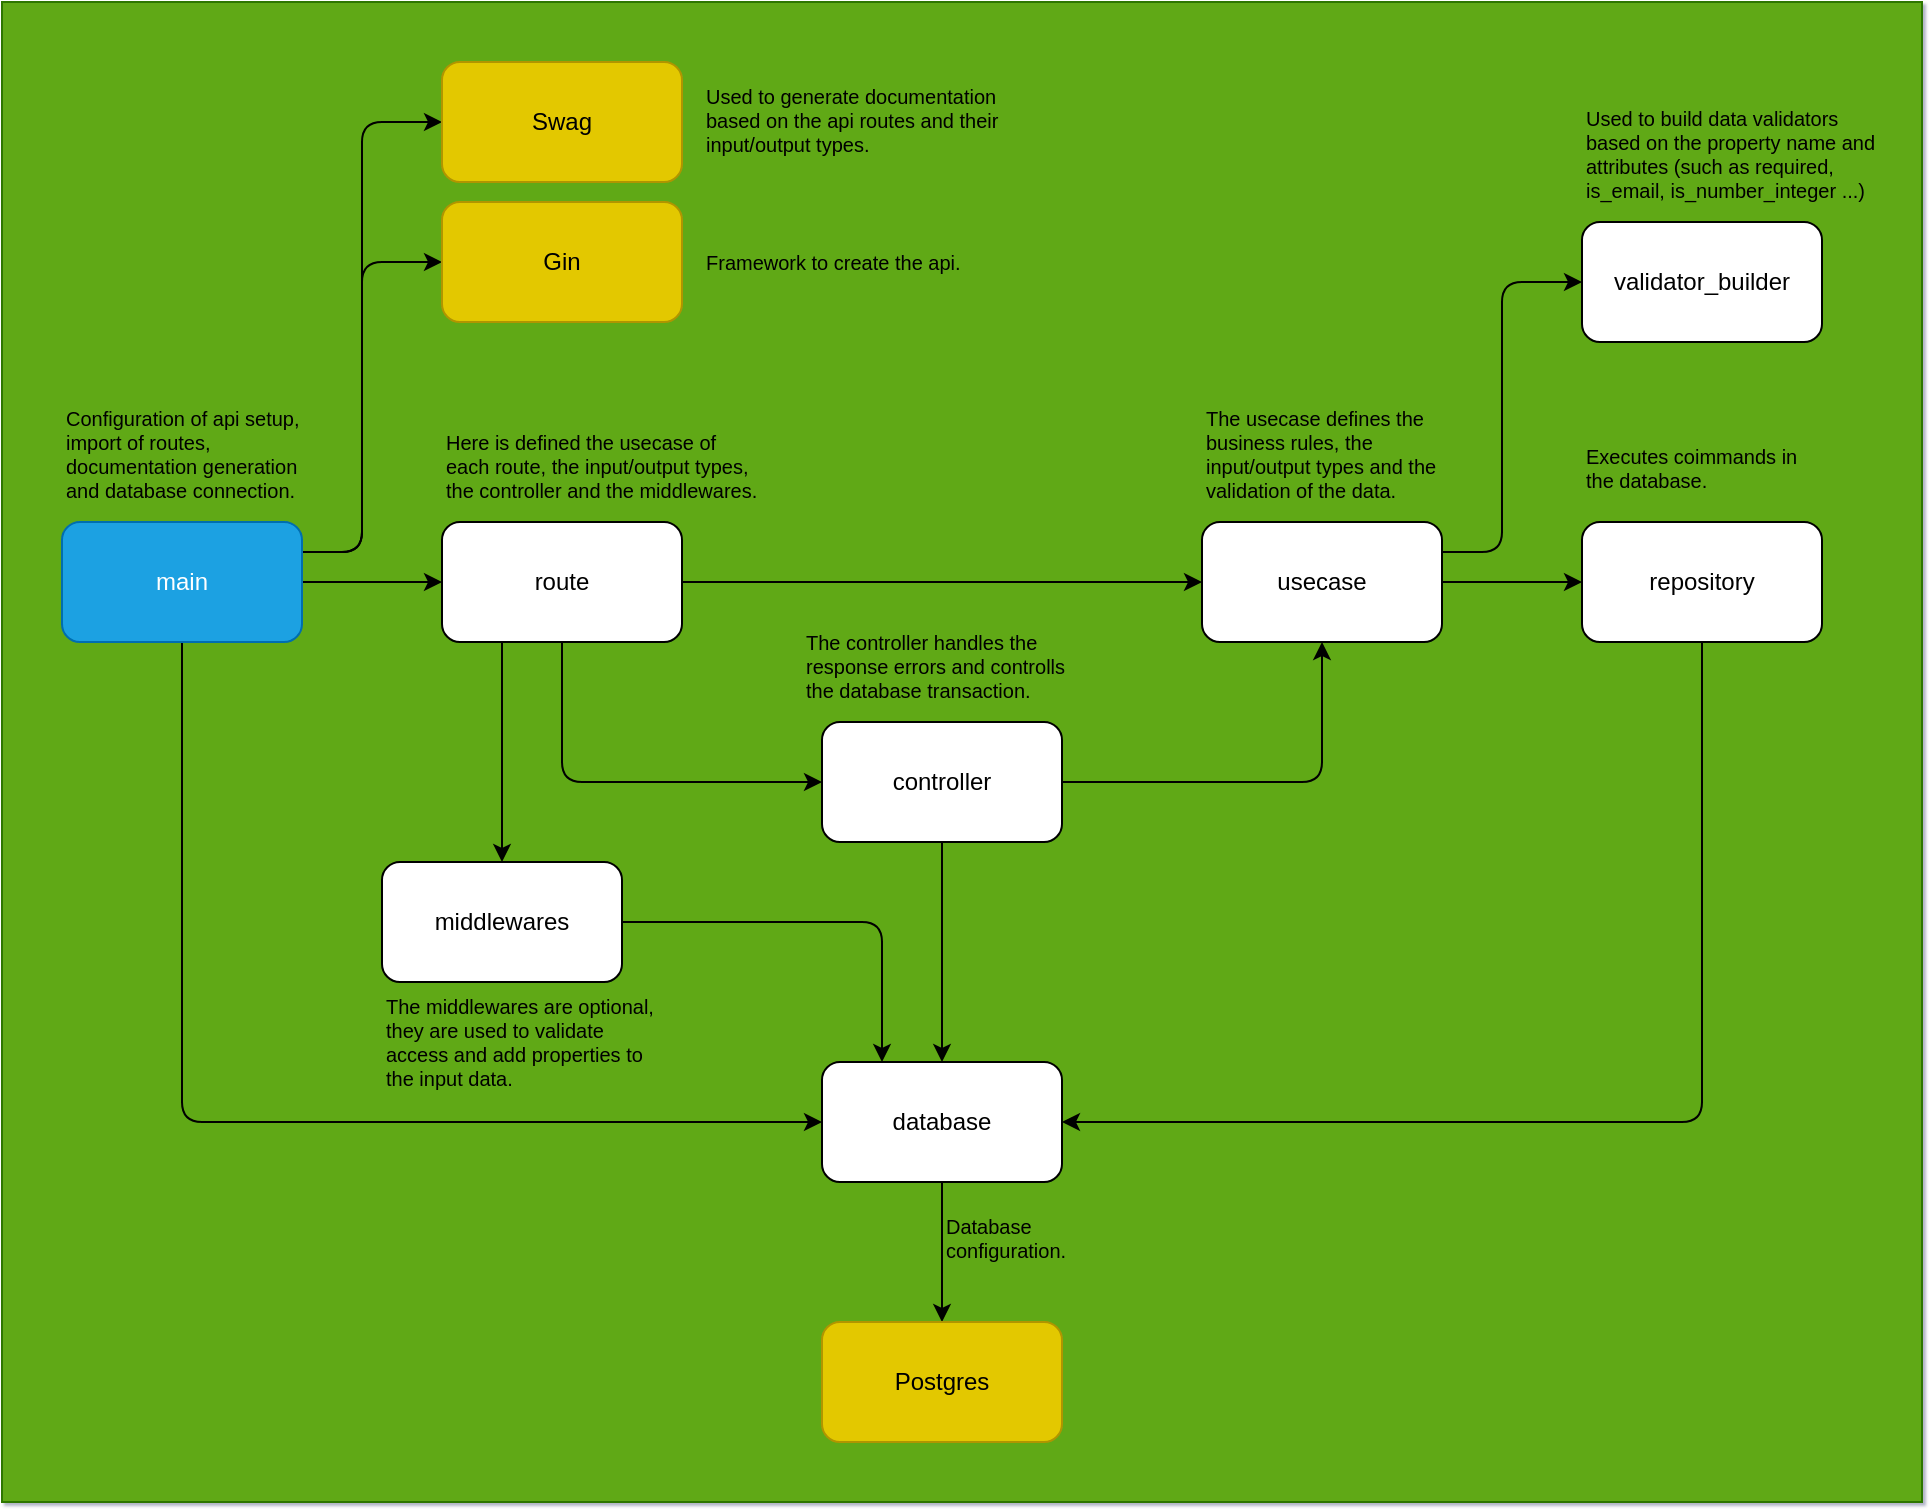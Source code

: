 <mxfile>
    <diagram id="NhXaRMXj1eDPwWQANDPo" name="Page-1">
        <mxGraphModel dx="1868" dy="1012" grid="1" gridSize="10" guides="1" tooltips="1" connect="1" arrows="1" fold="1" page="0" pageScale="1" pageWidth="850" pageHeight="1100" background="none" math="0" shadow="1" adaptiveColors="simple">
            <root>
                <mxCell id="0"/>
                <mxCell id="1" parent="0"/>
                <mxCell id="2" value="" style="rounded=0;whiteSpace=wrap;html=1;fillColor=#60a917;fontColor=#ffffff;strokeColor=#2D7600;" parent="1" vertex="1">
                    <mxGeometry x="-20" y="110" width="960" height="750" as="geometry"/>
                </mxCell>
                <mxCell id="5" style="edgeStyle=none;html=1;exitX=1;exitY=0.5;exitDx=0;exitDy=0;" parent="1" source="3" target="4" edge="1">
                    <mxGeometry relative="1" as="geometry"/>
                </mxCell>
                <mxCell id="15" style="edgeStyle=none;html=1;exitX=0.5;exitY=1;exitDx=0;exitDy=0;entryX=0;entryY=0.5;entryDx=0;entryDy=0;" parent="1" source="3" target="6" edge="1">
                    <mxGeometry relative="1" as="geometry">
                        <Array as="points">
                            <mxPoint x="70" y="670"/>
                        </Array>
                    </mxGeometry>
                </mxCell>
                <mxCell id="21" style="edgeStyle=none;html=1;exitX=1;exitY=0.25;exitDx=0;exitDy=0;entryX=0;entryY=0.5;entryDx=0;entryDy=0;" parent="1" source="3" target="22" edge="1">
                    <mxGeometry relative="1" as="geometry">
                        <Array as="points">
                            <mxPoint x="160" y="385"/>
                            <mxPoint x="160" y="240"/>
                        </Array>
                    </mxGeometry>
                </mxCell>
                <mxCell id="23" style="edgeStyle=none;html=1;exitX=1;exitY=0.25;exitDx=0;exitDy=0;entryX=0;entryY=0.5;entryDx=0;entryDy=0;" parent="1" source="3" target="19" edge="1">
                    <mxGeometry relative="1" as="geometry">
                        <Array as="points">
                            <mxPoint x="160" y="385"/>
                            <mxPoint x="160" y="170"/>
                        </Array>
                    </mxGeometry>
                </mxCell>
                <mxCell id="3" value="main" style="rounded=1;whiteSpace=wrap;html=1;fillColor=#1ba1e2;fontColor=#ffffff;strokeColor=#006EAF;" parent="1" vertex="1">
                    <mxGeometry x="10" y="370" width="120" height="60" as="geometry"/>
                </mxCell>
                <mxCell id="8" style="edgeStyle=none;html=1;exitX=0.5;exitY=1;exitDx=0;exitDy=0;entryX=0;entryY=0.5;entryDx=0;entryDy=0;" parent="1" source="4" target="7" edge="1">
                    <mxGeometry relative="1" as="geometry">
                        <Array as="points">
                            <mxPoint x="260" y="500"/>
                        </Array>
                    </mxGeometry>
                </mxCell>
                <mxCell id="29" style="edgeStyle=none;html=1;exitX=1;exitY=0.5;exitDx=0;exitDy=0;entryX=0;entryY=0.5;entryDx=0;entryDy=0;" parent="1" source="4" target="9" edge="1">
                    <mxGeometry relative="1" as="geometry"/>
                </mxCell>
                <mxCell id="32" style="edgeStyle=none;html=1;exitX=0.25;exitY=1;exitDx=0;exitDy=0;entryX=0.5;entryY=0;entryDx=0;entryDy=0;" parent="1" source="4" target="30" edge="1">
                    <mxGeometry relative="1" as="geometry"/>
                </mxCell>
                <mxCell id="4" value="route" style="rounded=1;whiteSpace=wrap;html=1;" parent="1" vertex="1">
                    <mxGeometry x="200" y="370" width="120" height="60" as="geometry"/>
                </mxCell>
                <mxCell id="43" style="edgeStyle=none;html=1;exitX=0.5;exitY=1;exitDx=0;exitDy=0;" edge="1" parent="1" source="6" target="42">
                    <mxGeometry relative="1" as="geometry"/>
                </mxCell>
                <mxCell id="6" value="database" style="rounded=1;whiteSpace=wrap;html=1;" parent="1" vertex="1">
                    <mxGeometry x="390" y="640" width="120" height="60" as="geometry"/>
                </mxCell>
                <mxCell id="10" style="edgeStyle=none;html=1;exitX=1;exitY=0.5;exitDx=0;exitDy=0;entryX=0.5;entryY=1;entryDx=0;entryDy=0;" parent="1" source="7" target="9" edge="1">
                    <mxGeometry relative="1" as="geometry">
                        <Array as="points">
                            <mxPoint x="640" y="500"/>
                        </Array>
                    </mxGeometry>
                </mxCell>
                <mxCell id="14" style="edgeStyle=none;html=1;exitX=0.5;exitY=1;exitDx=0;exitDy=0;entryX=0.5;entryY=0;entryDx=0;entryDy=0;" parent="1" source="7" target="6" edge="1">
                    <mxGeometry relative="1" as="geometry"/>
                </mxCell>
                <mxCell id="7" value="controller" style="rounded=1;whiteSpace=wrap;html=1;" parent="1" vertex="1">
                    <mxGeometry x="390" y="470" width="120" height="60" as="geometry"/>
                </mxCell>
                <mxCell id="12" style="edgeStyle=none;html=1;exitX=1;exitY=0.5;exitDx=0;exitDy=0;entryX=0;entryY=0.5;entryDx=0;entryDy=0;" parent="1" source="9" target="11" edge="1">
                    <mxGeometry relative="1" as="geometry"/>
                </mxCell>
                <mxCell id="38" style="edgeStyle=none;html=1;exitX=1;exitY=0.25;exitDx=0;exitDy=0;entryX=0;entryY=0.5;entryDx=0;entryDy=0;" edge="1" parent="1" source="9" target="37">
                    <mxGeometry relative="1" as="geometry">
                        <Array as="points">
                            <mxPoint x="730" y="385"/>
                            <mxPoint x="730" y="250"/>
                        </Array>
                    </mxGeometry>
                </mxCell>
                <mxCell id="9" value="usecase" style="rounded=1;whiteSpace=wrap;html=1;" parent="1" vertex="1">
                    <mxGeometry x="580" y="370" width="120" height="60" as="geometry"/>
                </mxCell>
                <mxCell id="13" style="edgeStyle=none;html=1;exitX=0.5;exitY=1;exitDx=0;exitDy=0;entryX=1;entryY=0.5;entryDx=0;entryDy=0;" parent="1" source="11" target="6" edge="1">
                    <mxGeometry relative="1" as="geometry">
                        <Array as="points">
                            <mxPoint x="830" y="670"/>
                        </Array>
                    </mxGeometry>
                </mxCell>
                <mxCell id="11" value="repository" style="rounded=1;whiteSpace=wrap;html=1;" parent="1" vertex="1">
                    <mxGeometry x="770" y="370" width="120" height="60" as="geometry"/>
                </mxCell>
                <mxCell id="19" value="Swag" style="rounded=1;whiteSpace=wrap;html=1;fillColor=#e3c800;fontColor=#000000;strokeColor=#B09500;" parent="1" vertex="1">
                    <mxGeometry x="200" y="140" width="120" height="60" as="geometry"/>
                </mxCell>
                <mxCell id="22" value="Gin" style="rounded=1;whiteSpace=wrap;html=1;fillColor=#e3c800;fontColor=#000000;strokeColor=#B09500;" parent="1" vertex="1">
                    <mxGeometry x="200" y="210" width="120" height="60" as="geometry"/>
                </mxCell>
                <mxCell id="24" value="&lt;h1 style=&quot;margin-top: 0px;&quot;&gt;&lt;span style=&quot;background-color: transparent; font-weight: normal;&quot;&gt;Configuration of api setup, import of routes, documentation generation and database connection.&lt;/span&gt;&lt;/h1&gt;" style="text;html=1;whiteSpace=wrap;overflow=hidden;rounded=0;verticalAlign=bottom;fontSize=5;" parent="1" vertex="1">
                    <mxGeometry x="10" y="300" width="120" height="70" as="geometry"/>
                </mxCell>
                <mxCell id="25" value="&lt;h1 style=&quot;margin-top: 0px;&quot;&gt;&lt;span style=&quot;font-weight: 400;&quot;&gt;Used to generate documentation based on the api routes and their input/output types.&lt;/span&gt;&lt;/h1&gt;" style="text;html=1;whiteSpace=wrap;overflow=hidden;rounded=0;verticalAlign=top;fontSize=5;" parent="1" vertex="1">
                    <mxGeometry x="330" y="145" width="170" height="50" as="geometry"/>
                </mxCell>
                <mxCell id="26" value="&lt;h1 style=&quot;margin-top: 0px;&quot;&gt;&lt;span style=&quot;font-weight: 400;&quot;&gt;Framework to create the api.&lt;/span&gt;&lt;/h1&gt;" style="text;html=1;whiteSpace=wrap;overflow=hidden;rounded=0;verticalAlign=top;fontSize=5;" parent="1" vertex="1">
                    <mxGeometry x="330" y="227.5" width="170" height="25" as="geometry"/>
                </mxCell>
                <mxCell id="27" value="&lt;h1 style=&quot;margin-top: 0px;&quot;&gt;&lt;span style=&quot;font-weight: 400;&quot;&gt;Here is defined the usecase of each route, the input/output types, the controller and the middlewares.&lt;/span&gt;&lt;/h1&gt;" style="text;html=1;whiteSpace=wrap;overflow=hidden;rounded=0;verticalAlign=bottom;fontSize=5;" parent="1" vertex="1">
                    <mxGeometry x="200" y="290" width="160" height="80" as="geometry"/>
                </mxCell>
                <mxCell id="28" value="&lt;h1 style=&quot;margin-top: 0px;&quot;&gt;&lt;span style=&quot;font-weight: 400;&quot;&gt;The controller handles the response errors and controlls the database transaction.&lt;/span&gt;&lt;/h1&gt;" style="text;html=1;whiteSpace=wrap;overflow=hidden;rounded=0;verticalAlign=bottom;fontSize=5;" parent="1" vertex="1">
                    <mxGeometry x="380" y="400" width="140" height="70" as="geometry"/>
                </mxCell>
                <mxCell id="31" style="edgeStyle=none;html=1;exitX=1;exitY=0.5;exitDx=0;exitDy=0;entryX=0.25;entryY=0;entryDx=0;entryDy=0;" parent="1" source="30" target="6" edge="1">
                    <mxGeometry relative="1" as="geometry">
                        <Array as="points">
                            <mxPoint x="420" y="570"/>
                        </Array>
                    </mxGeometry>
                </mxCell>
                <mxCell id="30" value="middlewares" style="rounded=1;whiteSpace=wrap;html=1;" parent="1" vertex="1">
                    <mxGeometry x="170" y="540" width="120" height="60" as="geometry"/>
                </mxCell>
                <mxCell id="34" value="&lt;h1 style=&quot;margin-top: 0px;&quot;&gt;&lt;span style=&quot;font-weight: 400;&quot;&gt;The middlewares are optional, they are used to validate access and add properties to the input data.&lt;/span&gt;&lt;/h1&gt;" style="text;html=1;whiteSpace=wrap;overflow=hidden;rounded=0;verticalAlign=top;fontSize=5;" parent="1" vertex="1">
                    <mxGeometry x="170" y="600" width="140" height="70" as="geometry"/>
                </mxCell>
                <mxCell id="35" value="&lt;h1 style=&quot;margin-top: 0px;&quot;&gt;&lt;span style=&quot;font-weight: 400;&quot;&gt;The usecase defines the business rules, the input/output types and the validation of the data.&lt;/span&gt;&lt;/h1&gt;" style="text;html=1;whiteSpace=wrap;overflow=hidden;rounded=0;verticalAlign=bottom;fontSize=5;" parent="1" vertex="1">
                    <mxGeometry x="580" y="300" width="120" height="70" as="geometry"/>
                </mxCell>
                <mxCell id="36" value="&lt;h1 style=&quot;margin-top: 0px;&quot;&gt;&lt;span style=&quot;font-weight: 400;&quot;&gt;Executes coimmands in the database.&lt;/span&gt;&lt;/h1&gt;" style="text;html=1;whiteSpace=wrap;overflow=hidden;rounded=0;verticalAlign=bottom;fontSize=5;" parent="1" vertex="1">
                    <mxGeometry x="770" y="295" width="120" height="70" as="geometry"/>
                </mxCell>
                <mxCell id="37" value="validator_builder" style="rounded=1;whiteSpace=wrap;html=1;" vertex="1" parent="1">
                    <mxGeometry x="770" y="220" width="120" height="60" as="geometry"/>
                </mxCell>
                <mxCell id="40" value="&lt;h1 style=&quot;margin-top: 0px;&quot;&gt;&lt;span style=&quot;font-weight: 400;&quot;&gt;Used to build data validators based on the property name and attributes (such as required, is_email, is_number_integer ...)&lt;/span&gt;&lt;/h1&gt;" style="text;html=1;whiteSpace=wrap;overflow=hidden;rounded=0;verticalAlign=bottom;fontSize=5;" vertex="1" parent="1">
                    <mxGeometry x="770" y="125" width="150" height="95" as="geometry"/>
                </mxCell>
                <mxCell id="41" value="&lt;h1 style=&quot;margin-top: 0px;&quot;&gt;&lt;span style=&quot;font-weight: 400;&quot;&gt;Database configuration.&lt;/span&gt;&lt;/h1&gt;" style="text;html=1;whiteSpace=wrap;overflow=hidden;rounded=0;verticalAlign=top;fontSize=5;" vertex="1" parent="1">
                    <mxGeometry x="450" y="710" width="100" height="40" as="geometry"/>
                </mxCell>
                <mxCell id="42" value="Postgres" style="rounded=1;whiteSpace=wrap;html=1;fillColor=#e3c800;fontColor=#000000;strokeColor=#B09500;" vertex="1" parent="1">
                    <mxGeometry x="390" y="770" width="120" height="60" as="geometry"/>
                </mxCell>
            </root>
        </mxGraphModel>
    </diagram>
</mxfile>